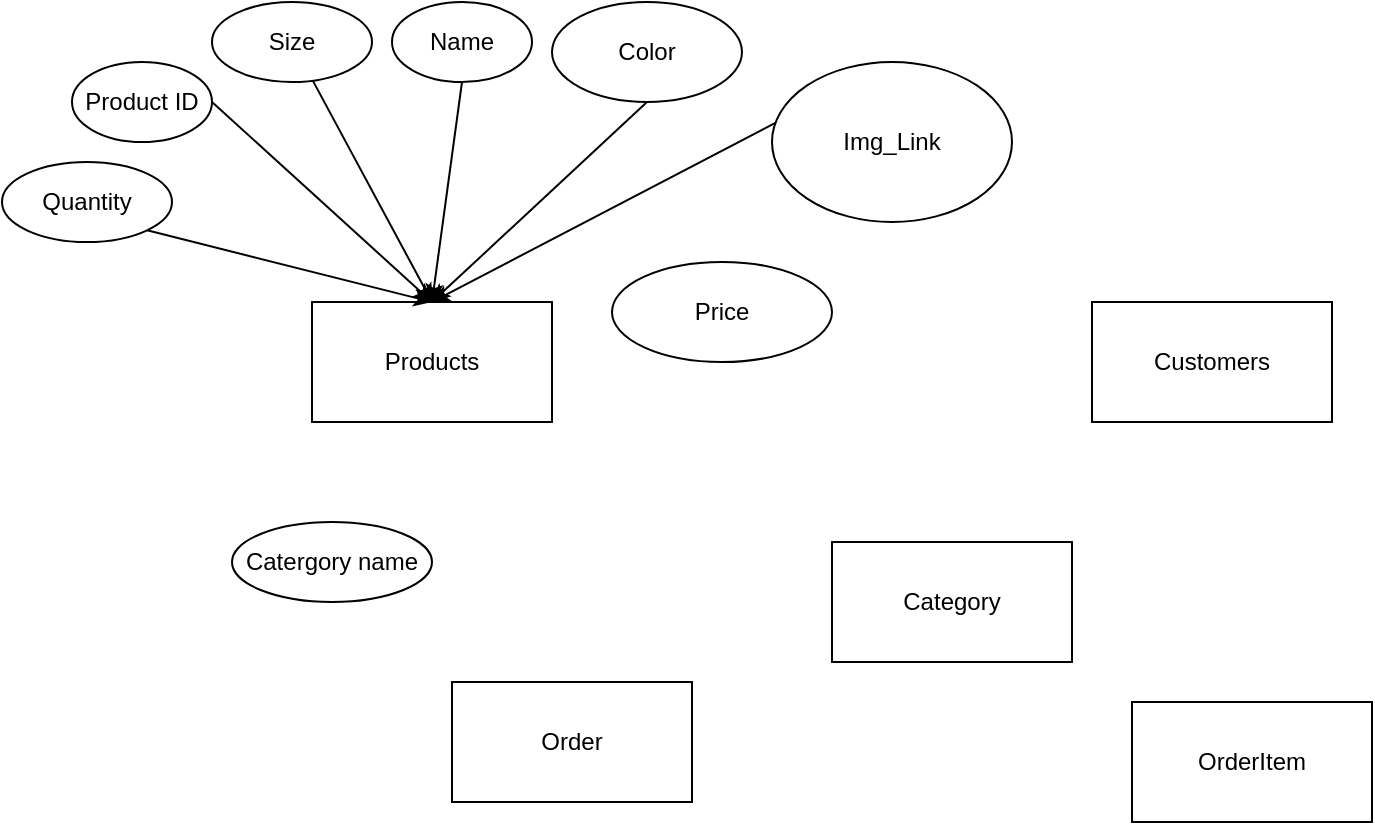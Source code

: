 <mxfile>
    <diagram id="crMBcevWtkW6Zry4si5c" name="Page-1">
        <mxGraphModel dx="789" dy="1533" grid="1" gridSize="10" guides="1" tooltips="1" connect="1" arrows="1" fold="1" page="1" pageScale="1" pageWidth="850" pageHeight="1100" math="0" shadow="0">
            <root>
                <mxCell id="0"/>
                <mxCell id="1" parent="0"/>
                <mxCell id="2" value="Products" style="rounded=0;whiteSpace=wrap;html=1;" vertex="1" parent="1">
                    <mxGeometry x="180" y="70" width="120" height="60" as="geometry"/>
                </mxCell>
                <mxCell id="3" value="Customers" style="rounded=0;whiteSpace=wrap;html=1;" vertex="1" parent="1">
                    <mxGeometry x="570" y="70" width="120" height="60" as="geometry"/>
                </mxCell>
                <mxCell id="4" value="Order" style="rounded=0;whiteSpace=wrap;html=1;" vertex="1" parent="1">
                    <mxGeometry x="250" y="260" width="120" height="60" as="geometry"/>
                </mxCell>
                <mxCell id="5" value="OrderItem" style="rounded=0;whiteSpace=wrap;html=1;" vertex="1" parent="1">
                    <mxGeometry x="590" y="270" width="120" height="60" as="geometry"/>
                </mxCell>
                <mxCell id="6" value="Category" style="rounded=0;whiteSpace=wrap;html=1;" vertex="1" parent="1">
                    <mxGeometry x="440" y="190" width="120" height="60" as="geometry"/>
                </mxCell>
                <mxCell id="17" style="edgeStyle=none;html=1;exitX=1;exitY=0.5;exitDx=0;exitDy=0;entryX=0.5;entryY=0;entryDx=0;entryDy=0;" edge="1" parent="1" source="8" target="2">
                    <mxGeometry relative="1" as="geometry"/>
                </mxCell>
                <mxCell id="8" value="Product ID" style="ellipse;whiteSpace=wrap;html=1;" vertex="1" parent="1">
                    <mxGeometry x="60" y="-50" width="70" height="40" as="geometry"/>
                </mxCell>
                <mxCell id="24" style="edgeStyle=none;html=1;exitX=0.5;exitY=1;exitDx=0;exitDy=0;" edge="1" parent="1" source="9">
                    <mxGeometry relative="1" as="geometry">
                        <mxPoint x="240" y="70" as="targetPoint"/>
                    </mxGeometry>
                </mxCell>
                <mxCell id="9" value="Name" style="ellipse;whiteSpace=wrap;html=1;" vertex="1" parent="1">
                    <mxGeometry x="220" y="-80" width="70" height="40" as="geometry"/>
                </mxCell>
                <mxCell id="10" value="Price" style="ellipse;whiteSpace=wrap;html=1;" vertex="1" parent="1">
                    <mxGeometry x="330" y="50" width="110" height="50" as="geometry"/>
                </mxCell>
                <mxCell id="11" value="Catergory name" style="ellipse;whiteSpace=wrap;html=1;" vertex="1" parent="1">
                    <mxGeometry x="140" y="180" width="100" height="40" as="geometry"/>
                </mxCell>
                <mxCell id="16" style="edgeStyle=none;html=1;entryX=0.5;entryY=0;entryDx=0;entryDy=0;" edge="1" parent="1" source="13" target="2">
                    <mxGeometry relative="1" as="geometry"/>
                </mxCell>
                <mxCell id="13" value="Size" style="ellipse;whiteSpace=wrap;html=1;" vertex="1" parent="1">
                    <mxGeometry x="130" y="-80" width="80" height="40" as="geometry"/>
                </mxCell>
                <mxCell id="25" style="edgeStyle=none;html=1;exitX=0.5;exitY=1;exitDx=0;exitDy=0;" edge="1" parent="1" source="14">
                    <mxGeometry relative="1" as="geometry">
                        <mxPoint x="240" y="70" as="targetPoint"/>
                    </mxGeometry>
                </mxCell>
                <mxCell id="14" value="Color" style="ellipse;whiteSpace=wrap;html=1;" vertex="1" parent="1">
                    <mxGeometry x="300" y="-80" width="95" height="50" as="geometry"/>
                </mxCell>
                <mxCell id="18" style="edgeStyle=none;html=1;exitX=1;exitY=1;exitDx=0;exitDy=0;entryX=0.5;entryY=0;entryDx=0;entryDy=0;" edge="1" parent="1" source="15" target="2">
                    <mxGeometry relative="1" as="geometry"/>
                </mxCell>
                <mxCell id="15" value="Quantity" style="ellipse;whiteSpace=wrap;html=1;" vertex="1" parent="1">
                    <mxGeometry x="25" width="85" height="40" as="geometry"/>
                </mxCell>
                <mxCell id="22" style="edgeStyle=none;html=1;exitX=0.5;exitY=0;exitDx=0;exitDy=0;entryX=0.5;entryY=0;entryDx=0;entryDy=0;" edge="1" parent="1" source="20" target="2">
                    <mxGeometry relative="1" as="geometry"/>
                </mxCell>
                <mxCell id="20" value="Img_Link" style="ellipse;whiteSpace=wrap;html=1;" vertex="1" parent="1">
                    <mxGeometry x="410" y="-50" width="120" height="80" as="geometry"/>
                </mxCell>
            </root>
        </mxGraphModel>
    </diagram>
</mxfile>